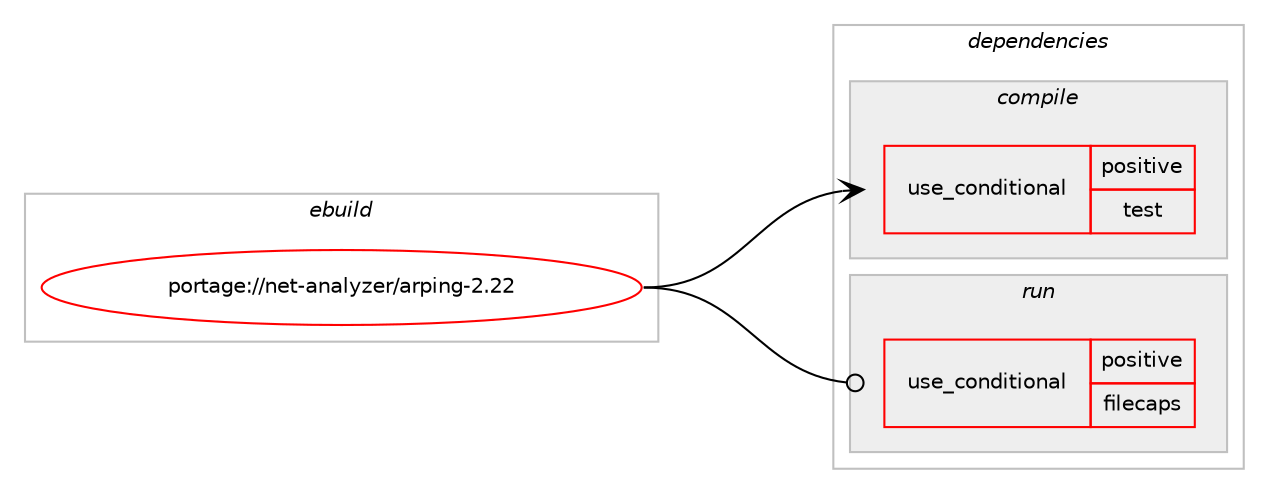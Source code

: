 digraph prolog {

# *************
# Graph options
# *************

newrank=true;
concentrate=true;
compound=true;
graph [rankdir=LR,fontname=Helvetica,fontsize=10,ranksep=1.5];#, ranksep=2.5, nodesep=0.2];
edge  [arrowhead=vee];
node  [fontname=Helvetica,fontsize=10];

# **********
# The ebuild
# **********

subgraph cluster_leftcol {
color=gray;
rank=same;
label=<<i>ebuild</i>>;
id [label="portage://net-analyzer/arping-2.22", color=red, width=4, href="../net-analyzer/arping-2.22.svg"];
}

# ****************
# The dependencies
# ****************

subgraph cluster_midcol {
color=gray;
label=<<i>dependencies</i>>;
subgraph cluster_compile {
fillcolor="#eeeeee";
style=filled;
label=<<i>compile</i>>;
subgraph cond9 {
dependency9 [label=<<TABLE BORDER="0" CELLBORDER="1" CELLSPACING="0" CELLPADDING="4"><TR><TD ROWSPAN="3" CELLPADDING="10">use_conditional</TD></TR><TR><TD>positive</TD></TR><TR><TD>test</TD></TR></TABLE>>, shape=none, color=red];
# *** BEGIN UNKNOWN DEPENDENCY TYPE (TODO) ***
# dependency9 -> package_dependency(portage://net-analyzer/arping-2.22,install,no,dev-libs,check,none,[,,],[],[])
# *** END UNKNOWN DEPENDENCY TYPE (TODO) ***

# *** BEGIN UNKNOWN DEPENDENCY TYPE (TODO) ***
# dependency9 -> package_dependency(portage://net-analyzer/arping-2.22,install,no,dev-python,subunit,none,[,,],[],[])
# *** END UNKNOWN DEPENDENCY TYPE (TODO) ***

}
id:e -> dependency9:w [weight=20,style="solid",arrowhead="vee"];
# *** BEGIN UNKNOWN DEPENDENCY TYPE (TODO) ***
# id -> package_dependency(portage://net-analyzer/arping-2.22,install,no,net-libs,libnet,none,[,,],[slot(1.1)],[])
# *** END UNKNOWN DEPENDENCY TYPE (TODO) ***

# *** BEGIN UNKNOWN DEPENDENCY TYPE (TODO) ***
# id -> package_dependency(portage://net-analyzer/arping-2.22,install,no,net-libs,libpcap,none,[,,],[],[])
# *** END UNKNOWN DEPENDENCY TYPE (TODO) ***

# *** BEGIN UNKNOWN DEPENDENCY TYPE (TODO) ***
# id -> package_dependency(portage://net-analyzer/arping-2.22,install,weak,net-misc,iputils,none,[,,],[],[use(enable(arping),positive)])
# *** END UNKNOWN DEPENDENCY TYPE (TODO) ***

}
subgraph cluster_compileandrun {
fillcolor="#eeeeee";
style=filled;
label=<<i>compile and run</i>>;
}
subgraph cluster_run {
fillcolor="#eeeeee";
style=filled;
label=<<i>run</i>>;
subgraph cond10 {
dependency10 [label=<<TABLE BORDER="0" CELLBORDER="1" CELLSPACING="0" CELLPADDING="4"><TR><TD ROWSPAN="3" CELLPADDING="10">use_conditional</TD></TR><TR><TD>positive</TD></TR><TR><TD>filecaps</TD></TR></TABLE>>, shape=none, color=red];
# *** BEGIN UNKNOWN DEPENDENCY TYPE (TODO) ***
# dependency10 -> package_dependency(portage://net-analyzer/arping-2.22,run,no,sys-libs,libcap,none,[,,],[],[])
# *** END UNKNOWN DEPENDENCY TYPE (TODO) ***

}
id:e -> dependency10:w [weight=20,style="solid",arrowhead="odot"];
# *** BEGIN UNKNOWN DEPENDENCY TYPE (TODO) ***
# id -> package_dependency(portage://net-analyzer/arping-2.22,run,no,net-libs,libnet,none,[,,],[slot(1.1)],[])
# *** END UNKNOWN DEPENDENCY TYPE (TODO) ***

# *** BEGIN UNKNOWN DEPENDENCY TYPE (TODO) ***
# id -> package_dependency(portage://net-analyzer/arping-2.22,run,no,net-libs,libpcap,none,[,,],[],[])
# *** END UNKNOWN DEPENDENCY TYPE (TODO) ***

# *** BEGIN UNKNOWN DEPENDENCY TYPE (TODO) ***
# id -> package_dependency(portage://net-analyzer/arping-2.22,run,weak,net-misc,iputils,none,[,,],[],[use(enable(arping),positive)])
# *** END UNKNOWN DEPENDENCY TYPE (TODO) ***

}
}

# **************
# The candidates
# **************

subgraph cluster_choices {
rank=same;
color=gray;
label=<<i>candidates</i>>;

}

}
